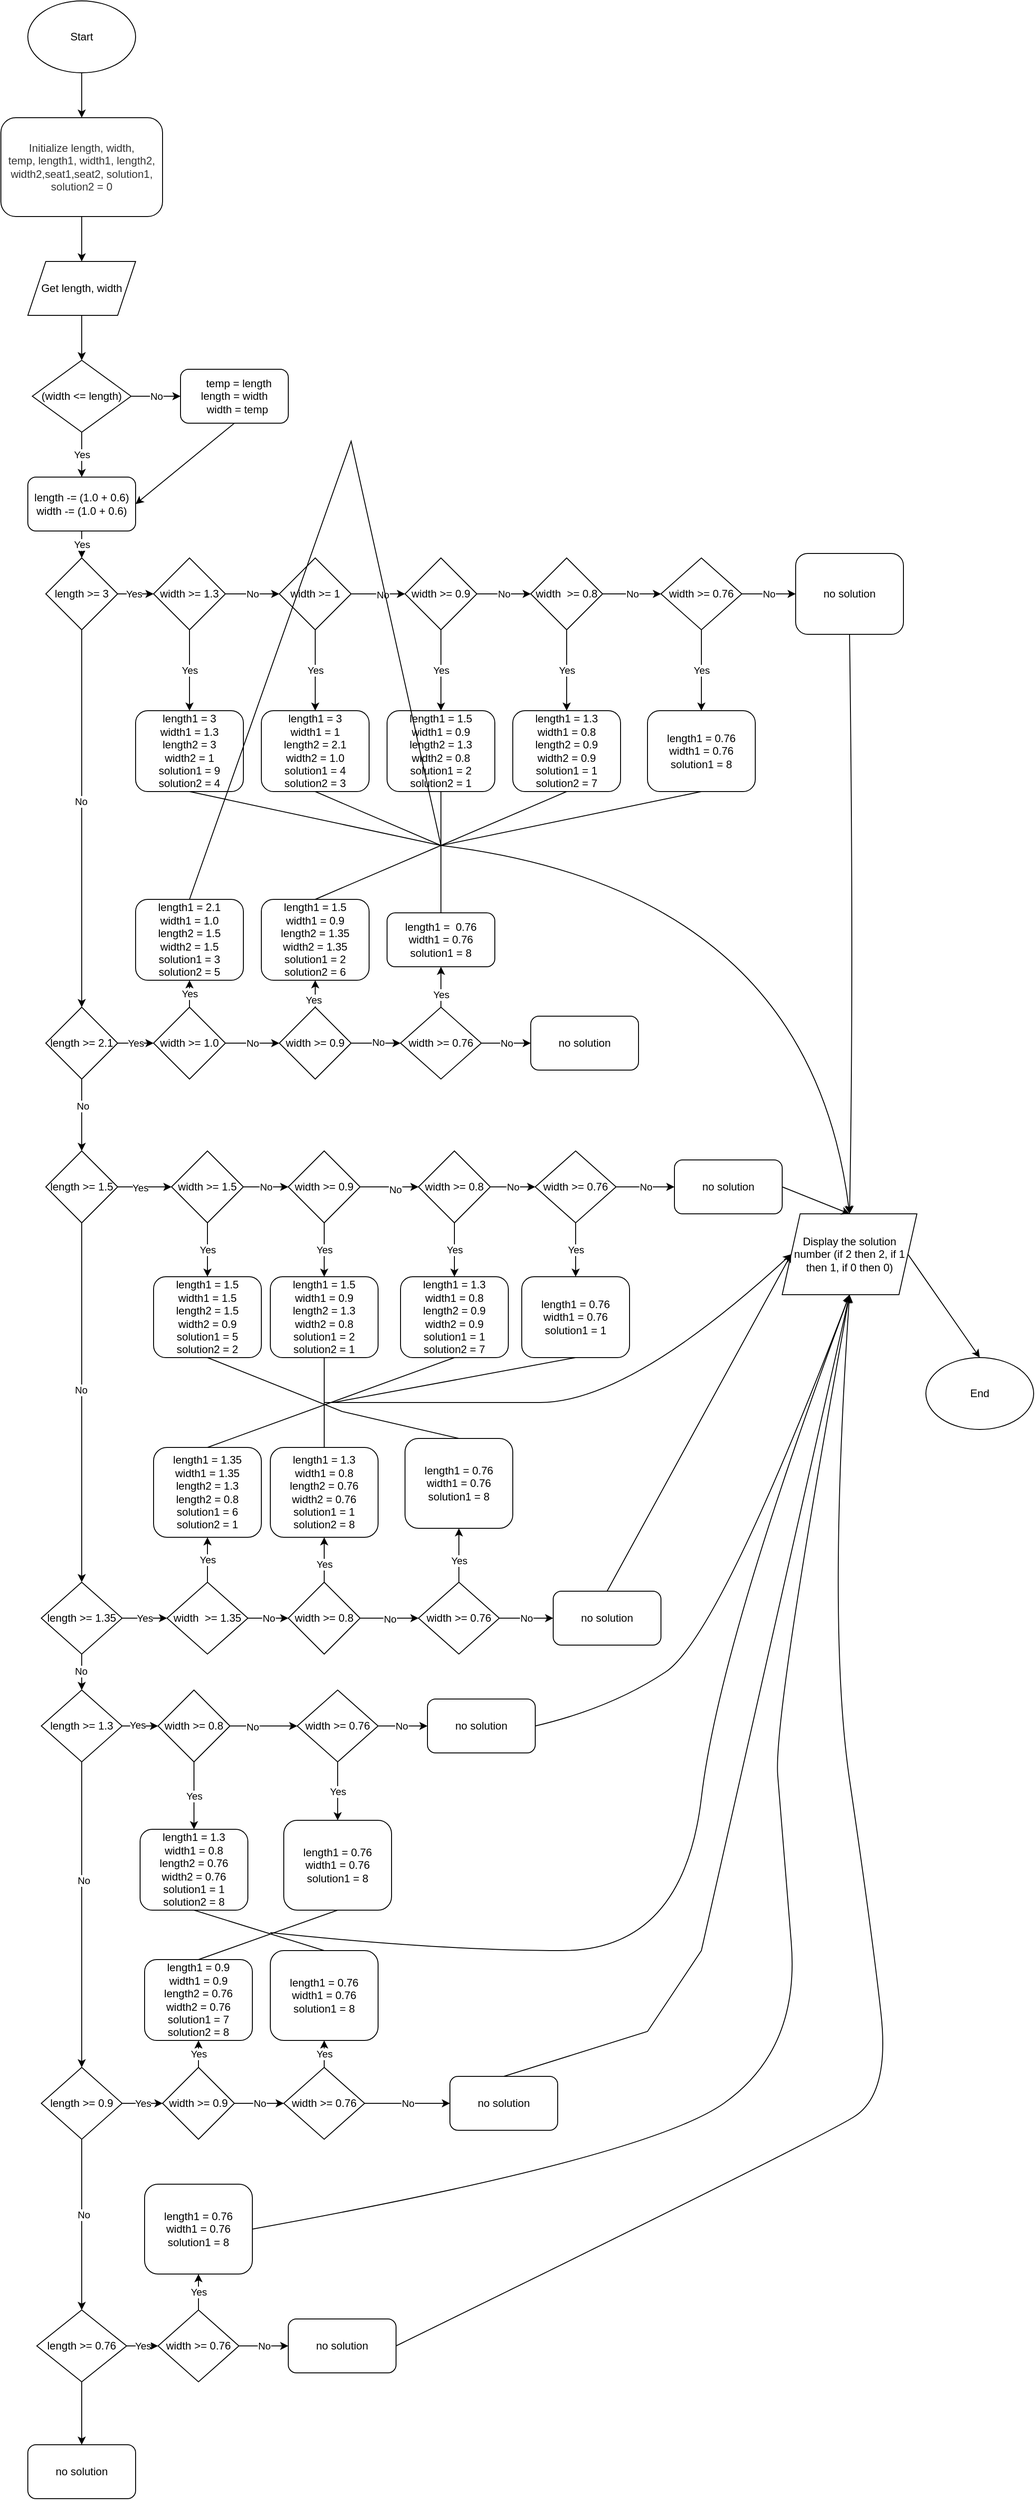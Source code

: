 <mxfile version="15.8.2" type="github">
  <diagram id="d-orxMP7u0uSfBueZLpv" name="Page-1">
    <mxGraphModel dx="593" dy="331" grid="1" gridSize="10" guides="1" tooltips="1" connect="1" arrows="1" fold="1" page="1" pageScale="1" pageWidth="1200" pageHeight="1920" math="0" shadow="0">
      <root>
        <mxCell id="0" />
        <mxCell id="1" parent="0" />
        <mxCell id="_EXevsXsaBAd4mSZJ1PT-3" value="" style="endArrow=classic;html=1;rounded=0;exitX=0.5;exitY=1;exitDx=0;exitDy=0;entryX=0.5;entryY=0;entryDx=0;entryDy=0;" parent="1" target="_EXevsXsaBAd4mSZJ1PT-4" edge="1">
          <mxGeometry width="50" height="50" relative="1" as="geometry">
            <mxPoint x="100.0" y="110" as="sourcePoint" />
            <mxPoint x="350" y="190" as="targetPoint" />
          </mxGeometry>
        </mxCell>
        <mxCell id="_EXevsXsaBAd4mSZJ1PT-4" value="&lt;span data-lucid-type=&quot;application/vnd.lucid.text&quot; data-lucid-content=&quot;{&amp;#34;t&amp;#34;:&amp;#34;Initialize length, width, temp, length1, width1, length2, width2, type1, type2&amp;#34;,&amp;#34;m&amp;#34;:[{&amp;#34;s&amp;#34;:0,&amp;#34;n&amp;#34;:&amp;#34;a&amp;#34;,&amp;#34;v&amp;#34;:&amp;#34;center&amp;#34;},{&amp;#34;s&amp;#34;:0,&amp;#34;n&amp;#34;:&amp;#34;f&amp;#34;,&amp;#34;v&amp;#34;:&amp;#34;Liberation Serif&amp;#34;,&amp;#34;e&amp;#34;:78},{&amp;#34;s&amp;#34;:0,&amp;#34;n&amp;#34;:&amp;#34;c&amp;#34;,&amp;#34;v&amp;#34;:&amp;#34;333333ff&amp;#34;,&amp;#34;e&amp;#34;:78}]}&quot;&gt;&lt;span style=&quot;text-align: center ; color: rgb(51 , 51 , 51)&quot;&gt;Initialize length, width,&lt;br&gt;temp, length1, width1, length2, width2,seat1,seat2, solution1, solution2 = 0&lt;/span&gt;&lt;/span&gt;" style="rounded=1;whiteSpace=wrap;html=1;" parent="1" vertex="1">
          <mxGeometry x="10" y="160" width="180" height="110" as="geometry" />
        </mxCell>
        <mxCell id="_EXevsXsaBAd4mSZJ1PT-5" value="Start" style="ellipse;whiteSpace=wrap;html=1;" parent="1" vertex="1">
          <mxGeometry x="40" y="30" width="120" height="80" as="geometry" />
        </mxCell>
        <mxCell id="_EXevsXsaBAd4mSZJ1PT-6" value="" style="endArrow=classic;html=1;rounded=0;" parent="1" edge="1">
          <mxGeometry width="50" height="50" relative="1" as="geometry">
            <mxPoint x="100" y="270" as="sourcePoint" />
            <mxPoint x="100" y="320" as="targetPoint" />
          </mxGeometry>
        </mxCell>
        <mxCell id="_EXevsXsaBAd4mSZJ1PT-7" value="Get length, width" style="shape=parallelogram;perimeter=parallelogramPerimeter;whiteSpace=wrap;html=1;fixedSize=1;" parent="1" vertex="1">
          <mxGeometry x="40" y="320" width="120" height="60" as="geometry" />
        </mxCell>
        <mxCell id="_EXevsXsaBAd4mSZJ1PT-8" value="" style="endArrow=classic;html=1;rounded=0;exitX=0.5;exitY=1;exitDx=0;exitDy=0;" parent="1" source="_EXevsXsaBAd4mSZJ1PT-7" edge="1">
          <mxGeometry width="50" height="50" relative="1" as="geometry">
            <mxPoint x="90" y="430" as="sourcePoint" />
            <mxPoint x="100" y="430" as="targetPoint" />
          </mxGeometry>
        </mxCell>
        <mxCell id="_EXevsXsaBAd4mSZJ1PT-9" value="(width &amp;lt;= length)" style="rhombus;whiteSpace=wrap;html=1;" parent="1" vertex="1">
          <mxGeometry x="45" y="430" width="110" height="80" as="geometry" />
        </mxCell>
        <mxCell id="_EXevsXsaBAd4mSZJ1PT-10" value="Yes" style="endArrow=classic;html=1;rounded=0;exitX=0.5;exitY=1;exitDx=0;exitDy=0;" parent="1" source="_EXevsXsaBAd4mSZJ1PT-9" edge="1">
          <mxGeometry width="50" height="50" relative="1" as="geometry">
            <mxPoint x="80" y="560" as="sourcePoint" />
            <mxPoint x="100" y="560" as="targetPoint" />
          </mxGeometry>
        </mxCell>
        <mxCell id="_EXevsXsaBAd4mSZJ1PT-11" value="No" style="endArrow=classic;html=1;rounded=0;exitX=1;exitY=0.5;exitDx=0;exitDy=0;" parent="1" source="_EXevsXsaBAd4mSZJ1PT-9" edge="1">
          <mxGeometry width="50" height="50" relative="1" as="geometry">
            <mxPoint x="160" y="490" as="sourcePoint" />
            <mxPoint x="210" y="470" as="targetPoint" />
          </mxGeometry>
        </mxCell>
        <mxCell id="_EXevsXsaBAd4mSZJ1PT-12" value="&amp;nbsp; &amp;nbsp;temp = length&lt;br&gt;length = width&lt;br&gt;&amp;nbsp; width = temp" style="rounded=1;whiteSpace=wrap;html=1;align=center;" parent="1" vertex="1">
          <mxGeometry x="210" y="440" width="120" height="60" as="geometry" />
        </mxCell>
        <mxCell id="_EXevsXsaBAd4mSZJ1PT-13" value="length -= (1.0 + 0.6)&lt;br&gt;width -= (1.0 + 0.6)" style="rounded=1;whiteSpace=wrap;html=1;" parent="1" vertex="1">
          <mxGeometry x="40" y="560" width="120" height="60" as="geometry" />
        </mxCell>
        <mxCell id="_EXevsXsaBAd4mSZJ1PT-14" value="Yes" style="endArrow=classic;html=1;rounded=0;exitX=0.5;exitY=1;exitDx=0;exitDy=0;entryX=0.5;entryY=0;entryDx=0;entryDy=0;" parent="1" source="_EXevsXsaBAd4mSZJ1PT-13" target="_EXevsXsaBAd4mSZJ1PT-16" edge="1">
          <mxGeometry width="50" height="50" relative="1" as="geometry">
            <mxPoint x="80" y="670" as="sourcePoint" />
            <mxPoint x="100" y="670" as="targetPoint" />
          </mxGeometry>
        </mxCell>
        <mxCell id="_EXevsXsaBAd4mSZJ1PT-15" value="" style="endArrow=classic;html=1;rounded=0;exitX=0.5;exitY=1;exitDx=0;exitDy=0;entryX=1;entryY=0.5;entryDx=0;entryDy=0;" parent="1" source="_EXevsXsaBAd4mSZJ1PT-12" target="_EXevsXsaBAd4mSZJ1PT-13" edge="1">
          <mxGeometry width="50" height="50" relative="1" as="geometry">
            <mxPoint x="250" y="550" as="sourcePoint" />
            <mxPoint x="300" y="500" as="targetPoint" />
          </mxGeometry>
        </mxCell>
        <mxCell id="_EXevsXsaBAd4mSZJ1PT-16" value="length &amp;gt;= 3" style="rhombus;whiteSpace=wrap;html=1;" parent="1" vertex="1">
          <mxGeometry x="60" y="650" width="80" height="80" as="geometry" />
        </mxCell>
        <mxCell id="_EXevsXsaBAd4mSZJ1PT-17" value="" style="endArrow=classic;html=1;rounded=0;exitX=1;exitY=0.5;exitDx=0;exitDy=0;entryX=0;entryY=0.5;entryDx=0;entryDy=0;" parent="1" target="_EXevsXsaBAd4mSZJ1PT-19" edge="1" source="_EXevsXsaBAd4mSZJ1PT-16">
          <mxGeometry width="50" height="50" relative="1" as="geometry">
            <mxPoint x="140" y="625" as="sourcePoint" />
            <mxPoint x="200" y="515" as="targetPoint" />
          </mxGeometry>
        </mxCell>
        <mxCell id="_EXevsXsaBAd4mSZJ1PT-18" value="Yes" style="edgeLabel;html=1;align=center;verticalAlign=middle;resizable=0;points=[];" parent="_EXevsXsaBAd4mSZJ1PT-17" vertex="1" connectable="0">
          <mxGeometry x="-0.105" relative="1" as="geometry">
            <mxPoint as="offset" />
          </mxGeometry>
        </mxCell>
        <mxCell id="_EXevsXsaBAd4mSZJ1PT-19" value="width &amp;gt;= 1.3" style="rhombus;whiteSpace=wrap;html=1;" parent="1" vertex="1">
          <mxGeometry x="180" y="650" width="80" height="80" as="geometry" />
        </mxCell>
        <mxCell id="_EXevsXsaBAd4mSZJ1PT-20" value="No" style="endArrow=classic;html=1;rounded=0;exitX=1;exitY=0.5;exitDx=0;exitDy=0;entryX=0;entryY=0.5;entryDx=0;entryDy=0;" parent="1" source="_EXevsXsaBAd4mSZJ1PT-19" target="_EXevsXsaBAd4mSZJ1PT-21" edge="1">
          <mxGeometry width="50" height="50" relative="1" as="geometry">
            <mxPoint x="280" y="535" as="sourcePoint" />
            <mxPoint x="330" y="515" as="targetPoint" />
          </mxGeometry>
        </mxCell>
        <mxCell id="_EXevsXsaBAd4mSZJ1PT-21" value="width &amp;gt;= 1" style="rhombus;whiteSpace=wrap;html=1;" parent="1" vertex="1">
          <mxGeometry x="320" y="650" width="80" height="80" as="geometry" />
        </mxCell>
        <mxCell id="_EXevsXsaBAd4mSZJ1PT-22" value="" style="endArrow=classic;html=1;rounded=0;exitX=0.5;exitY=1;exitDx=0;exitDy=0;entryX=0.5;entryY=0;entryDx=0;entryDy=0;" parent="1" source="_EXevsXsaBAd4mSZJ1PT-16" target="_EXevsXsaBAd4mSZJ1PT-23" edge="1">
          <mxGeometry width="50" height="50" relative="1" as="geometry">
            <mxPoint x="70" y="800" as="sourcePoint" />
            <mxPoint x="100" y="800" as="targetPoint" />
          </mxGeometry>
        </mxCell>
        <mxCell id="_EXevsXsaBAd4mSZJ1PT-35" value="No" style="edgeLabel;html=1;align=center;verticalAlign=middle;resizable=0;points=[];" parent="_EXevsXsaBAd4mSZJ1PT-22" vertex="1" connectable="0">
          <mxGeometry x="-0.092" y="-1" relative="1" as="geometry">
            <mxPoint as="offset" />
          </mxGeometry>
        </mxCell>
        <mxCell id="_EXevsXsaBAd4mSZJ1PT-23" value="length &amp;gt;= 2.1" style="rhombus;whiteSpace=wrap;html=1;" parent="1" vertex="1">
          <mxGeometry x="60" y="1150" width="80" height="80" as="geometry" />
        </mxCell>
        <mxCell id="_EXevsXsaBAd4mSZJ1PT-24" value="" style="endArrow=classic;html=1;rounded=0;exitX=0.5;exitY=1;exitDx=0;exitDy=0;entryX=0.5;entryY=0;entryDx=0;entryDy=0;" parent="1" source="_EXevsXsaBAd4mSZJ1PT-23" target="_EXevsXsaBAd4mSZJ1PT-25" edge="1">
          <mxGeometry width="50" height="50" relative="1" as="geometry">
            <mxPoint x="70" y="930" as="sourcePoint" />
            <mxPoint x="100" y="930" as="targetPoint" />
          </mxGeometry>
        </mxCell>
        <mxCell id="_EXevsXsaBAd4mSZJ1PT-36" value="No" style="edgeLabel;html=1;align=center;verticalAlign=middle;resizable=0;points=[];" parent="_EXevsXsaBAd4mSZJ1PT-24" vertex="1" connectable="0">
          <mxGeometry x="-0.244" y="1" relative="1" as="geometry">
            <mxPoint as="offset" />
          </mxGeometry>
        </mxCell>
        <mxCell id="_EXevsXsaBAd4mSZJ1PT-25" value="length &amp;gt;= 1.5" style="rhombus;whiteSpace=wrap;html=1;" parent="1" vertex="1">
          <mxGeometry x="60" y="1310" width="80" height="80" as="geometry" />
        </mxCell>
        <mxCell id="_EXevsXsaBAd4mSZJ1PT-26" value="" style="endArrow=classic;html=1;rounded=0;exitX=0.5;exitY=1;exitDx=0;exitDy=0;entryX=0.5;entryY=0;entryDx=0;entryDy=0;" parent="1" source="_EXevsXsaBAd4mSZJ1PT-25" target="_EXevsXsaBAd4mSZJ1PT-27" edge="1">
          <mxGeometry width="50" height="50" relative="1" as="geometry">
            <mxPoint x="70" y="1060" as="sourcePoint" />
            <mxPoint x="100" y="1050" as="targetPoint" />
          </mxGeometry>
        </mxCell>
        <mxCell id="_EXevsXsaBAd4mSZJ1PT-37" value="No" style="edgeLabel;html=1;align=center;verticalAlign=middle;resizable=0;points=[];" parent="_EXevsXsaBAd4mSZJ1PT-26" vertex="1" connectable="0">
          <mxGeometry x="-0.072" y="-1" relative="1" as="geometry">
            <mxPoint as="offset" />
          </mxGeometry>
        </mxCell>
        <mxCell id="_EXevsXsaBAd4mSZJ1PT-27" value="length &amp;gt;= 1.35" style="rhombus;whiteSpace=wrap;html=1;" parent="1" vertex="1">
          <mxGeometry x="55" y="1790" width="90" height="80" as="geometry" />
        </mxCell>
        <mxCell id="_EXevsXsaBAd4mSZJ1PT-28" value="" style="endArrow=classic;html=1;rounded=0;exitX=0.5;exitY=1;exitDx=0;exitDy=0;entryX=0.5;entryY=0;entryDx=0;entryDy=0;" parent="1" source="_EXevsXsaBAd4mSZJ1PT-27" target="_EXevsXsaBAd4mSZJ1PT-29" edge="1">
          <mxGeometry width="50" height="50" relative="1" as="geometry">
            <mxPoint x="150" y="1110" as="sourcePoint" />
            <mxPoint x="200" y="1090" as="targetPoint" />
          </mxGeometry>
        </mxCell>
        <mxCell id="_EXevsXsaBAd4mSZJ1PT-38" value="No" style="edgeLabel;html=1;align=center;verticalAlign=middle;resizable=0;points=[];" parent="_EXevsXsaBAd4mSZJ1PT-28" vertex="1" connectable="0">
          <mxGeometry x="-0.063" y="-1" relative="1" as="geometry">
            <mxPoint as="offset" />
          </mxGeometry>
        </mxCell>
        <mxCell id="_EXevsXsaBAd4mSZJ1PT-29" value="length &amp;gt;= 1.3" style="rhombus;whiteSpace=wrap;html=1;" parent="1" vertex="1">
          <mxGeometry x="55" y="1910" width="90" height="80" as="geometry" />
        </mxCell>
        <mxCell id="_EXevsXsaBAd4mSZJ1PT-31" value="" style="endArrow=classic;html=1;rounded=0;entryX=0.5;entryY=0;entryDx=0;entryDy=0;exitX=0.5;exitY=1;exitDx=0;exitDy=0;" parent="1" source="_EXevsXsaBAd4mSZJ1PT-29" target="_EXevsXsaBAd4mSZJ1PT-108" edge="1">
          <mxGeometry width="50" height="50" relative="1" as="geometry">
            <mxPoint x="30" y="1450" as="sourcePoint" />
            <mxPoint x="350" y="1290" as="targetPoint" />
          </mxGeometry>
        </mxCell>
        <mxCell id="_EXevsXsaBAd4mSZJ1PT-39" value="No" style="edgeLabel;html=1;align=center;verticalAlign=middle;resizable=0;points=[];" parent="_EXevsXsaBAd4mSZJ1PT-31" vertex="1" connectable="0">
          <mxGeometry x="-0.225" y="2" relative="1" as="geometry">
            <mxPoint as="offset" />
          </mxGeometry>
        </mxCell>
        <mxCell id="_EXevsXsaBAd4mSZJ1PT-33" value="" style="endArrow=classic;html=1;rounded=0;exitX=0.5;exitY=1;exitDx=0;exitDy=0;entryX=0.5;entryY=0;entryDx=0;entryDy=0;" parent="1" source="_EXevsXsaBAd4mSZJ1PT-108" target="_EXevsXsaBAd4mSZJ1PT-34" edge="1">
          <mxGeometry width="50" height="50" relative="1" as="geometry">
            <mxPoint x="430" y="1180" as="sourcePoint" />
            <mxPoint x="480" y="1090" as="targetPoint" />
          </mxGeometry>
        </mxCell>
        <mxCell id="_EXevsXsaBAd4mSZJ1PT-40" value="No" style="edgeLabel;html=1;align=center;verticalAlign=middle;resizable=0;points=[];" parent="_EXevsXsaBAd4mSZJ1PT-33" vertex="1" connectable="0">
          <mxGeometry x="-0.115" y="2" relative="1" as="geometry">
            <mxPoint as="offset" />
          </mxGeometry>
        </mxCell>
        <mxCell id="_EXevsXsaBAd4mSZJ1PT-34" value="length &amp;gt;= 0.76" style="rhombus;whiteSpace=wrap;html=1;" parent="1" vertex="1">
          <mxGeometry x="50" y="2600" width="100" height="80" as="geometry" />
        </mxCell>
        <mxCell id="_EXevsXsaBAd4mSZJ1PT-42" value="length1 = 3&lt;br&gt;width1 = 1.3&lt;br&gt;length2 = 3&lt;br&gt;width2 = 1&lt;br&gt;solution1 = 9&lt;br&gt;solution2 = 4" style="rounded=1;whiteSpace=wrap;html=1;align=center;" parent="1" vertex="1">
          <mxGeometry x="160" y="820" width="120" height="90" as="geometry" />
        </mxCell>
        <mxCell id="_EXevsXsaBAd4mSZJ1PT-45" value="length1 = 3&lt;br&gt;width1 = 1&lt;br&gt;length2 = 2.1&lt;br&gt;width2 = 1.0&lt;br&gt;solution1 = 4&lt;br&gt;solution2 = 3" style="rounded=1;whiteSpace=wrap;html=1;" parent="1" vertex="1">
          <mxGeometry x="300" y="820" width="120" height="90" as="geometry" />
        </mxCell>
        <mxCell id="_EXevsXsaBAd4mSZJ1PT-46" value="Yes" style="endArrow=classic;html=1;rounded=0;exitX=1;exitY=0.5;exitDx=0;exitDy=0;entryX=0;entryY=0.5;entryDx=0;entryDy=0;" parent="1" source="_EXevsXsaBAd4mSZJ1PT-23" target="_EXevsXsaBAd4mSZJ1PT-50" edge="1">
          <mxGeometry width="50" height="50" relative="1" as="geometry">
            <mxPoint x="340" y="850" as="sourcePoint" />
            <mxPoint x="200" y="840" as="targetPoint" />
          </mxGeometry>
        </mxCell>
        <mxCell id="_EXevsXsaBAd4mSZJ1PT-50" value="width &amp;gt;= 1.0" style="rhombus;whiteSpace=wrap;html=1;" parent="1" vertex="1">
          <mxGeometry x="180" y="1150" width="80" height="80" as="geometry" />
        </mxCell>
        <mxCell id="_EXevsXsaBAd4mSZJ1PT-51" value="Yes" style="endArrow=classic;html=1;rounded=0;exitX=0.5;exitY=0;exitDx=0;exitDy=0;entryX=0.5;entryY=1;entryDx=0;entryDy=0;" parent="1" source="_EXevsXsaBAd4mSZJ1PT-50" target="_EXevsXsaBAd4mSZJ1PT-52" edge="1">
          <mxGeometry width="50" height="50" relative="1" as="geometry">
            <mxPoint x="280" y="860" as="sourcePoint" />
            <mxPoint x="330" y="840" as="targetPoint" />
          </mxGeometry>
        </mxCell>
        <mxCell id="_EXevsXsaBAd4mSZJ1PT-52" value="length1 = 2.1&lt;br&gt;width1 = 1.0&lt;br&gt;length2 = 1.5&lt;br&gt;width2 = 1.5&lt;br&gt;solution1 = 3&lt;br&gt;solution2 = 5" style="rounded=1;whiteSpace=wrap;html=1;" parent="1" vertex="1">
          <mxGeometry x="160" y="1030" width="120" height="90" as="geometry" />
        </mxCell>
        <mxCell id="_EXevsXsaBAd4mSZJ1PT-54" value="No" style="endArrow=classic;html=1;rounded=0;exitX=1;exitY=0.5;exitDx=0;exitDy=0;entryX=0;entryY=0.5;entryDx=0;entryDy=0;" parent="1" source="_EXevsXsaBAd4mSZJ1PT-50" target="_EXevsXsaBAd4mSZJ1PT-57" edge="1">
          <mxGeometry width="50" height="50" relative="1" as="geometry">
            <mxPoint x="280" y="870" as="sourcePoint" />
            <mxPoint x="330" y="880" as="targetPoint" />
          </mxGeometry>
        </mxCell>
        <mxCell id="_EXevsXsaBAd4mSZJ1PT-56" value="" style="endArrow=classic;html=1;rounded=0;exitX=1;exitY=0.5;exitDx=0;exitDy=0;entryX=0;entryY=0.5;entryDx=0;entryDy=0;" parent="1" source="_EXevsXsaBAd4mSZJ1PT-25" target="_EXevsXsaBAd4mSZJ1PT-67" edge="1">
          <mxGeometry width="50" height="50" relative="1" as="geometry">
            <mxPoint x="140" y="990" as="sourcePoint" />
            <mxPoint x="190" y="970" as="targetPoint" />
          </mxGeometry>
        </mxCell>
        <mxCell id="_EXevsXsaBAd4mSZJ1PT-72" value="Yes" style="edgeLabel;html=1;align=center;verticalAlign=middle;resizable=0;points=[];" parent="_EXevsXsaBAd4mSZJ1PT-56" vertex="1" connectable="0">
          <mxGeometry x="-0.182" y="-1" relative="1" as="geometry">
            <mxPoint as="offset" />
          </mxGeometry>
        </mxCell>
        <mxCell id="_EXevsXsaBAd4mSZJ1PT-57" value="width &amp;gt;= 0.9" style="rhombus;whiteSpace=wrap;html=1;" parent="1" vertex="1">
          <mxGeometry x="320" y="1150" width="80" height="80" as="geometry" />
        </mxCell>
        <mxCell id="_EXevsXsaBAd4mSZJ1PT-58" value="" style="endArrow=classic;html=1;rounded=0;entryX=0.5;entryY=1;entryDx=0;entryDy=0;exitX=0.5;exitY=0;exitDx=0;exitDy=0;" parent="1" source="_EXevsXsaBAd4mSZJ1PT-57" target="_EXevsXsaBAd4mSZJ1PT-59" edge="1">
          <mxGeometry width="50" height="50" relative="1" as="geometry">
            <mxPoint x="370" y="1070" as="sourcePoint" />
            <mxPoint x="460" y="840" as="targetPoint" />
          </mxGeometry>
        </mxCell>
        <mxCell id="_EXevsXsaBAd4mSZJ1PT-60" value="Yes" style="edgeLabel;html=1;align=center;verticalAlign=middle;resizable=0;points=[];" parent="_EXevsXsaBAd4mSZJ1PT-58" vertex="1" connectable="0">
          <mxGeometry x="-0.421" y="2" relative="1" as="geometry">
            <mxPoint as="offset" />
          </mxGeometry>
        </mxCell>
        <mxCell id="_EXevsXsaBAd4mSZJ1PT-59" value="length1 = 1.5&lt;br&gt;width1 = 0.9&lt;br&gt;length2 = 1.35&lt;br&gt;width2 = 1.35&lt;br&gt;solution1 = 2&lt;br&gt;solution2 = 6" style="rounded=1;whiteSpace=wrap;html=1;" parent="1" vertex="1">
          <mxGeometry x="300" y="1030" width="120" height="90" as="geometry" />
        </mxCell>
        <mxCell id="_EXevsXsaBAd4mSZJ1PT-61" value="width &amp;gt;= 0.76" style="rhombus;whiteSpace=wrap;html=1;" parent="1" vertex="1">
          <mxGeometry x="455" y="1150" width="90" height="80" as="geometry" />
        </mxCell>
        <mxCell id="_EXevsXsaBAd4mSZJ1PT-62" value="" style="endArrow=classic;html=1;rounded=0;exitX=1;exitY=0.5;exitDx=0;exitDy=0;entryX=0;entryY=0.5;entryDx=0;entryDy=0;" parent="1" source="_EXevsXsaBAd4mSZJ1PT-57" target="_EXevsXsaBAd4mSZJ1PT-61" edge="1">
          <mxGeometry width="50" height="50" relative="1" as="geometry">
            <mxPoint x="350" y="970" as="sourcePoint" />
            <mxPoint x="400" y="920" as="targetPoint" />
          </mxGeometry>
        </mxCell>
        <mxCell id="_EXevsXsaBAd4mSZJ1PT-63" value="No" style="edgeLabel;html=1;align=center;verticalAlign=middle;resizable=0;points=[];" parent="_EXevsXsaBAd4mSZJ1PT-62" vertex="1" connectable="0">
          <mxGeometry x="0.086" y="1" relative="1" as="geometry">
            <mxPoint as="offset" />
          </mxGeometry>
        </mxCell>
        <mxCell id="_EXevsXsaBAd4mSZJ1PT-64" value="" style="endArrow=classic;html=1;rounded=0;exitX=0.5;exitY=0;exitDx=0;exitDy=0;entryX=0.5;entryY=1;entryDx=0;entryDy=0;" parent="1" source="_EXevsXsaBAd4mSZJ1PT-61" target="_EXevsXsaBAd4mSZJ1PT-65" edge="1">
          <mxGeometry width="50" height="50" relative="1" as="geometry">
            <mxPoint x="550" y="920" as="sourcePoint" />
            <mxPoint x="590" y="900" as="targetPoint" />
          </mxGeometry>
        </mxCell>
        <mxCell id="_EXevsXsaBAd4mSZJ1PT-66" value="Yes" style="edgeLabel;html=1;align=center;verticalAlign=middle;resizable=0;points=[];" parent="_EXevsXsaBAd4mSZJ1PT-64" vertex="1" connectable="0">
          <mxGeometry x="-0.386" relative="1" as="geometry">
            <mxPoint as="offset" />
          </mxGeometry>
        </mxCell>
        <mxCell id="_EXevsXsaBAd4mSZJ1PT-65" value="length1 = &amp;nbsp;0.76&lt;br&gt;width1 = 0.76&lt;br&gt;solution1 = 8" style="rounded=1;whiteSpace=wrap;html=1;" parent="1" vertex="1">
          <mxGeometry x="440" y="1045" width="120" height="60" as="geometry" />
        </mxCell>
        <mxCell id="_EXevsXsaBAd4mSZJ1PT-67" value="width &amp;gt;= 1.5" style="rhombus;whiteSpace=wrap;html=1;" parent="1" vertex="1">
          <mxGeometry x="200" y="1310" width="80" height="80" as="geometry" />
        </mxCell>
        <mxCell id="_EXevsXsaBAd4mSZJ1PT-68" value="No" style="endArrow=classic;html=1;rounded=0;exitX=1;exitY=0.5;exitDx=0;exitDy=0;entryX=0;entryY=0.5;entryDx=0;entryDy=0;" parent="1" source="_EXevsXsaBAd4mSZJ1PT-67" target="_EXevsXsaBAd4mSZJ1PT-69" edge="1">
          <mxGeometry width="50" height="50" relative="1" as="geometry">
            <mxPoint x="270" y="860" as="sourcePoint" />
            <mxPoint x="320" y="840" as="targetPoint" />
          </mxGeometry>
        </mxCell>
        <mxCell id="_EXevsXsaBAd4mSZJ1PT-69" value="width &amp;gt;= 0.9" style="rhombus;whiteSpace=wrap;html=1;" parent="1" vertex="1">
          <mxGeometry x="330" y="1310" width="80" height="80" as="geometry" />
        </mxCell>
        <mxCell id="_EXevsXsaBAd4mSZJ1PT-73" value="length1 = 1.5&lt;br&gt;width1 = 1.5&lt;br&gt;length2 = 1.5&lt;br&gt;width2 = 0.9&lt;br&gt;solution1 = 5&lt;br&gt;solution2 = 2" style="rounded=1;whiteSpace=wrap;html=1;" parent="1" vertex="1">
          <mxGeometry x="180" y="1450" width="120" height="90" as="geometry" />
        </mxCell>
        <mxCell id="_EXevsXsaBAd4mSZJ1PT-76" value="" style="endArrow=classic;html=1;rounded=0;entryX=0;entryY=0.5;entryDx=0;entryDy=0;exitX=1;exitY=0.5;exitDx=0;exitDy=0;" parent="1" source="_EXevsXsaBAd4mSZJ1PT-21" target="_EXevsXsaBAd4mSZJ1PT-79" edge="1">
          <mxGeometry width="50" height="50" relative="1" as="geometry">
            <mxPoint x="370" y="715" as="sourcePoint" />
            <mxPoint x="450" y="395" as="targetPoint" />
          </mxGeometry>
        </mxCell>
        <mxCell id="_EXevsXsaBAd4mSZJ1PT-78" value="No" style="edgeLabel;html=1;align=center;verticalAlign=middle;resizable=0;points=[];" parent="_EXevsXsaBAd4mSZJ1PT-76" vertex="1" connectable="0">
          <mxGeometry x="0.148" y="-1" relative="1" as="geometry">
            <mxPoint as="offset" />
          </mxGeometry>
        </mxCell>
        <mxCell id="_EXevsXsaBAd4mSZJ1PT-79" value="width &amp;gt;= 0.9" style="rhombus;whiteSpace=wrap;html=1;" parent="1" vertex="1">
          <mxGeometry x="460" y="650" width="80" height="80" as="geometry" />
        </mxCell>
        <mxCell id="_EXevsXsaBAd4mSZJ1PT-80" value="No" style="endArrow=classic;html=1;rounded=0;exitX=1;exitY=0.5;exitDx=0;exitDy=0;entryX=0;entryY=0.5;entryDx=0;entryDy=0;" parent="1" source="_EXevsXsaBAd4mSZJ1PT-79" target="_EXevsXsaBAd4mSZJ1PT-81" edge="1">
          <mxGeometry width="50" height="50" relative="1" as="geometry">
            <mxPoint x="530" y="405" as="sourcePoint" />
            <mxPoint x="590" y="385" as="targetPoint" />
          </mxGeometry>
        </mxCell>
        <mxCell id="_EXevsXsaBAd4mSZJ1PT-81" value="width &amp;nbsp;&amp;gt;= 0.8" style="rhombus;whiteSpace=wrap;html=1;" parent="1" vertex="1">
          <mxGeometry x="600" y="650" width="80" height="80" as="geometry" />
        </mxCell>
        <mxCell id="_EXevsXsaBAd4mSZJ1PT-83" value="length1 = 1.5&lt;br&gt;width1 = 0.9&lt;br&gt;length2 = 1.3&lt;br&gt;width2 = 0.8&lt;br&gt;solution1 = 2&lt;br&gt;solution2 = 1" style="rounded=1;whiteSpace=wrap;html=1;" parent="1" vertex="1">
          <mxGeometry x="440" y="820" width="120" height="90" as="geometry" />
        </mxCell>
        <mxCell id="_EXevsXsaBAd4mSZJ1PT-85" value="length1 = 1.3&lt;br&gt;width1 = 0.8&lt;br&gt;length2 = 0.9&lt;br&gt;width2 = 0.9&lt;br&gt;solution1 = 1&lt;br&gt;solution2 = 7" style="rounded=1;whiteSpace=wrap;html=1;" parent="1" vertex="1">
          <mxGeometry x="580" y="820" width="120" height="90" as="geometry" />
        </mxCell>
        <mxCell id="_EXevsXsaBAd4mSZJ1PT-88" value="No" style="endArrow=classic;html=1;rounded=0;exitX=1;exitY=0.5;exitDx=0;exitDy=0;entryX=0;entryY=0.5;entryDx=0;entryDy=0;" parent="1" source="_EXevsXsaBAd4mSZJ1PT-81" target="_EXevsXsaBAd4mSZJ1PT-89" edge="1">
          <mxGeometry width="50" height="50" relative="1" as="geometry">
            <mxPoint x="670" y="405" as="sourcePoint" />
            <mxPoint x="720" y="385" as="targetPoint" />
          </mxGeometry>
        </mxCell>
        <mxCell id="geJAWq-fUzTMnwiIF5EW-5" value="No" style="edgeStyle=orthogonalEdgeStyle;rounded=0;orthogonalLoop=1;jettySize=auto;html=1;exitX=1;exitY=0.5;exitDx=0;exitDy=0;entryX=0;entryY=0.5;entryDx=0;entryDy=0;" parent="1" source="_EXevsXsaBAd4mSZJ1PT-89" target="geJAWq-fUzTMnwiIF5EW-7" edge="1">
          <mxGeometry relative="1" as="geometry">
            <mxPoint x="890" y="625.176" as="targetPoint" />
          </mxGeometry>
        </mxCell>
        <mxCell id="_EXevsXsaBAd4mSZJ1PT-89" value="width &amp;gt;= 0.76" style="rhombus;whiteSpace=wrap;html=1;" parent="1" vertex="1">
          <mxGeometry x="745" y="650" width="90" height="80" as="geometry" />
        </mxCell>
        <mxCell id="_EXevsXsaBAd4mSZJ1PT-90" value="Yes" style="endArrow=classic;html=1;rounded=0;exitX=0.5;exitY=1;exitDx=0;exitDy=0;entryX=0.5;entryY=0;entryDx=0;entryDy=0;" parent="1" source="_EXevsXsaBAd4mSZJ1PT-89" edge="1" target="_EXevsXsaBAd4mSZJ1PT-91">
          <mxGeometry width="50" height="50" relative="1" as="geometry">
            <mxPoint x="790" y="670" as="sourcePoint" />
            <mxPoint x="790" y="740" as="targetPoint" />
          </mxGeometry>
        </mxCell>
        <mxCell id="_EXevsXsaBAd4mSZJ1PT-91" value="length1 = 0.76&lt;br&gt;width1 = 0.76&lt;br&gt;solution1 = 8" style="rounded=1;whiteSpace=wrap;html=1;" parent="1" vertex="1">
          <mxGeometry x="730" y="820" width="120" height="90" as="geometry" />
        </mxCell>
        <mxCell id="_EXevsXsaBAd4mSZJ1PT-92" value="No" style="endArrow=classic;html=1;rounded=0;exitX=1;exitY=0.5;exitDx=0;exitDy=0;entryX=0;entryY=0.5;entryDx=0;entryDy=0;" parent="1" source="_EXevsXsaBAd4mSZJ1PT-61" target="_EXevsXsaBAd4mSZJ1PT-93" edge="1">
          <mxGeometry width="50" height="50" relative="1" as="geometry">
            <mxPoint x="480" y="990" as="sourcePoint" />
            <mxPoint x="560" y="960" as="targetPoint" />
            <Array as="points" />
          </mxGeometry>
        </mxCell>
        <mxCell id="_EXevsXsaBAd4mSZJ1PT-93" value="no solution" style="rounded=1;whiteSpace=wrap;html=1;" parent="1" vertex="1">
          <mxGeometry x="600" y="1160" width="120" height="60" as="geometry" />
        </mxCell>
        <mxCell id="_EXevsXsaBAd4mSZJ1PT-95" value="width &amp;gt;= 0.8" style="rhombus;whiteSpace=wrap;html=1;" parent="1" vertex="1">
          <mxGeometry x="475" y="1310" width="80" height="80" as="geometry" />
        </mxCell>
        <mxCell id="_EXevsXsaBAd4mSZJ1PT-96" value="" style="endArrow=classic;html=1;rounded=0;exitX=1;exitY=0.5;exitDx=0;exitDy=0;entryX=0;entryY=0.5;entryDx=0;entryDy=0;" parent="1" source="_EXevsXsaBAd4mSZJ1PT-69" target="_EXevsXsaBAd4mSZJ1PT-95" edge="1">
          <mxGeometry width="50" height="50" relative="1" as="geometry">
            <mxPoint x="350" y="930" as="sourcePoint" />
            <mxPoint x="400" y="880" as="targetPoint" />
          </mxGeometry>
        </mxCell>
        <mxCell id="_EXevsXsaBAd4mSZJ1PT-102" value="No" style="edgeLabel;html=1;align=center;verticalAlign=middle;resizable=0;points=[];" parent="_EXevsXsaBAd4mSZJ1PT-96" vertex="1" connectable="0">
          <mxGeometry x="0.189" y="-3" relative="1" as="geometry">
            <mxPoint as="offset" />
          </mxGeometry>
        </mxCell>
        <mxCell id="_EXevsXsaBAd4mSZJ1PT-98" value="length1 = 1.5&lt;br&gt;width1 = 0.9&lt;br&gt;length2 = 1.3&lt;br&gt;width2 = 0.8&lt;br&gt;solution1 = 2&lt;br&gt;solution2 = 1" style="rounded=1;whiteSpace=wrap;html=1;" parent="1" vertex="1">
          <mxGeometry x="310" y="1450" width="120" height="90" as="geometry" />
        </mxCell>
        <mxCell id="_EXevsXsaBAd4mSZJ1PT-104" value="length1 = 1.3&lt;br&gt;width1 = 0.8&lt;br&gt;length2 = 0.9&lt;br&gt;width2 = 0.9&lt;br&gt;solution1 = 1&lt;br&gt;solution2 = 7" style="rounded=1;whiteSpace=wrap;html=1;" parent="1" vertex="1">
          <mxGeometry x="455" y="1450" width="120" height="90" as="geometry" />
        </mxCell>
        <mxCell id="_EXevsXsaBAd4mSZJ1PT-107" value="No" style="endArrow=classic;html=1;rounded=0;exitX=1;exitY=0.5;exitDx=0;exitDy=0;entryX=0;entryY=0.5;entryDx=0;entryDy=0;" parent="1" source="_EXevsXsaBAd4mSZJ1PT-95" target="_EXevsXsaBAd4mSZJ1PT-109" edge="1">
          <mxGeometry width="50" height="50" relative="1" as="geometry">
            <mxPoint x="670" y="980" as="sourcePoint" />
            <mxPoint x="740" y="1000" as="targetPoint" />
          </mxGeometry>
        </mxCell>
        <mxCell id="_EXevsXsaBAd4mSZJ1PT-108" value="length &amp;gt;= 0.9" style="rhombus;whiteSpace=wrap;html=1;" parent="1" vertex="1">
          <mxGeometry x="55" y="2330" width="90" height="80" as="geometry" />
        </mxCell>
        <mxCell id="geJAWq-fUzTMnwiIF5EW-9" value="No" style="edgeStyle=orthogonalEdgeStyle;rounded=0;orthogonalLoop=1;jettySize=auto;html=1;exitX=1;exitY=0.5;exitDx=0;exitDy=0;entryX=0;entryY=0.5;entryDx=0;entryDy=0;" parent="1" source="_EXevsXsaBAd4mSZJ1PT-109" target="geJAWq-fUzTMnwiIF5EW-8" edge="1">
          <mxGeometry relative="1" as="geometry" />
        </mxCell>
        <mxCell id="_EXevsXsaBAd4mSZJ1PT-109" value="width &amp;gt;= 0.76" style="rhombus;whiteSpace=wrap;html=1;" parent="1" vertex="1">
          <mxGeometry x="605" y="1310" width="90" height="80" as="geometry" />
        </mxCell>
        <mxCell id="_EXevsXsaBAd4mSZJ1PT-111" value="length1 = 0.76&lt;br&gt;width1 = 0.76&lt;br&gt;solution1 = 1" style="rounded=1;whiteSpace=wrap;html=1;" parent="1" vertex="1">
          <mxGeometry x="590" y="1450" width="120" height="90" as="geometry" />
        </mxCell>
        <mxCell id="_EXevsXsaBAd4mSZJ1PT-112" value="Yes" style="endArrow=classic;html=1;rounded=0;exitX=1;exitY=0.5;exitDx=0;exitDy=0;entryX=0;entryY=0.5;entryDx=0;entryDy=0;" parent="1" source="_EXevsXsaBAd4mSZJ1PT-27" target="_EXevsXsaBAd4mSZJ1PT-113" edge="1">
          <mxGeometry width="50" height="50" relative="1" as="geometry">
            <mxPoint x="70" y="1380" as="sourcePoint" />
            <mxPoint x="100" y="1380" as="targetPoint" />
          </mxGeometry>
        </mxCell>
        <mxCell id="_EXevsXsaBAd4mSZJ1PT-113" value="width &amp;nbsp;&amp;gt;= 1.35" style="rhombus;whiteSpace=wrap;html=1;" parent="1" vertex="1">
          <mxGeometry x="195" y="1790" width="90" height="80" as="geometry" />
        </mxCell>
        <mxCell id="_EXevsXsaBAd4mSZJ1PT-114" value="No" style="endArrow=classic;html=1;rounded=0;exitX=1;exitY=0.5;exitDx=0;exitDy=0;entryX=0;entryY=0.5;entryDx=0;entryDy=0;" parent="1" source="_EXevsXsaBAd4mSZJ1PT-113" target="_EXevsXsaBAd4mSZJ1PT-115" edge="1">
          <mxGeometry width="50" height="50" relative="1" as="geometry">
            <mxPoint x="140" y="1540" as="sourcePoint" />
            <mxPoint x="103" y="1600" as="targetPoint" />
            <mxPoint as="offset" />
          </mxGeometry>
        </mxCell>
        <mxCell id="_EXevsXsaBAd4mSZJ1PT-115" value="width &amp;gt;= 0.8" style="rhombus;whiteSpace=wrap;html=1;" parent="1" vertex="1">
          <mxGeometry x="330" y="1790" width="80" height="80" as="geometry" />
        </mxCell>
        <mxCell id="_EXevsXsaBAd4mSZJ1PT-116" value="width &amp;gt;= 0.76" style="rhombus;whiteSpace=wrap;html=1;" parent="1" vertex="1">
          <mxGeometry x="475" y="1790" width="90" height="80" as="geometry" />
        </mxCell>
        <mxCell id="_EXevsXsaBAd4mSZJ1PT-117" value="No" style="endArrow=classic;html=1;rounded=0;exitX=1;exitY=0.5;exitDx=0;exitDy=0;entryX=0;entryY=0.5;entryDx=0;entryDy=0;" parent="1" source="_EXevsXsaBAd4mSZJ1PT-115" target="_EXevsXsaBAd4mSZJ1PT-116" edge="1">
          <mxGeometry x="0.02" y="-1" width="50" height="50" relative="1" as="geometry">
            <mxPoint x="272.5" y="1540" as="sourcePoint" />
            <mxPoint x="322.5" y="1490" as="targetPoint" />
            <mxPoint as="offset" />
          </mxGeometry>
        </mxCell>
        <mxCell id="_EXevsXsaBAd4mSZJ1PT-119" value="Yes" style="endArrow=classic;html=1;rounded=0;entryX=0.5;entryY=1;entryDx=0;entryDy=0;exitX=0.5;exitY=0;exitDx=0;exitDy=0;" parent="1" target="_EXevsXsaBAd4mSZJ1PT-120" edge="1" source="_EXevsXsaBAd4mSZJ1PT-113">
          <mxGeometry width="50" height="50" relative="1" as="geometry">
            <mxPoint x="240" y="1510" as="sourcePoint" />
            <mxPoint x="220" y="1550" as="targetPoint" />
          </mxGeometry>
        </mxCell>
        <mxCell id="_EXevsXsaBAd4mSZJ1PT-120" value="length1 = 1.35&lt;br&gt;width1 = 1.35&lt;br&gt;length2 = 1.3&lt;br&gt;length2 = 0.8&lt;br&gt;solution1 = 6&lt;br&gt;solution2 = 1" style="rounded=1;whiteSpace=wrap;html=1;" parent="1" vertex="1">
          <mxGeometry x="180" y="1640" width="120" height="100" as="geometry" />
        </mxCell>
        <mxCell id="_EXevsXsaBAd4mSZJ1PT-122" value="Yes" style="endArrow=classic;html=1;rounded=0;entryX=0.5;entryY=1;entryDx=0;entryDy=0;exitX=0.5;exitY=0;exitDx=0;exitDy=0;" parent="1" source="_EXevsXsaBAd4mSZJ1PT-115" target="_EXevsXsaBAd4mSZJ1PT-123" edge="1">
          <mxGeometry x="-0.185" width="50" height="50" relative="1" as="geometry">
            <mxPoint x="380" y="1510" as="sourcePoint" />
            <mxPoint x="210" y="1670" as="targetPoint" />
            <mxPoint as="offset" />
          </mxGeometry>
        </mxCell>
        <mxCell id="_EXevsXsaBAd4mSZJ1PT-123" value="length1 = 1.3&lt;br&gt;width1 = 0.8&lt;br&gt;length2 = 0.76&lt;br&gt;width2 = 0.76&lt;br&gt;solution1 = 1&lt;br&gt;solution2 = 8" style="rounded=1;whiteSpace=wrap;html=1;" parent="1" vertex="1">
          <mxGeometry x="310" y="1640" width="120" height="100" as="geometry" />
        </mxCell>
        <mxCell id="_EXevsXsaBAd4mSZJ1PT-125" value="length1 = 0.76&lt;br&gt;width1 = 0.76&lt;br&gt;solution1 = 8" style="rounded=1;whiteSpace=wrap;html=1;" parent="1" vertex="1">
          <mxGeometry x="460" y="1630" width="120" height="100" as="geometry" />
        </mxCell>
        <mxCell id="_EXevsXsaBAd4mSZJ1PT-131" value="no solution" style="rounded=1;whiteSpace=wrap;html=1;" parent="1" vertex="1">
          <mxGeometry x="625" y="1800" width="120" height="60" as="geometry" />
        </mxCell>
        <mxCell id="_EXevsXsaBAd4mSZJ1PT-132" value="No" style="endArrow=classic;html=1;rounded=0;exitX=1;exitY=0.5;exitDx=0;exitDy=0;entryX=0;entryY=0.5;entryDx=0;entryDy=0;" parent="1" source="_EXevsXsaBAd4mSZJ1PT-116" target="_EXevsXsaBAd4mSZJ1PT-131" edge="1">
          <mxGeometry width="50" height="50" relative="1" as="geometry">
            <mxPoint x="430" y="1540" as="sourcePoint" />
            <mxPoint x="480" y="1490" as="targetPoint" />
          </mxGeometry>
        </mxCell>
        <mxCell id="_EXevsXsaBAd4mSZJ1PT-133" value="" style="endArrow=classic;html=1;rounded=0;exitX=1;exitY=0.5;exitDx=0;exitDy=0;entryX=0;entryY=0.5;entryDx=0;entryDy=0;" parent="1" source="_EXevsXsaBAd4mSZJ1PT-29" target="_EXevsXsaBAd4mSZJ1PT-135" edge="1">
          <mxGeometry width="50" height="50" relative="1" as="geometry">
            <mxPoint x="230" y="1370" as="sourcePoint" />
            <mxPoint x="245" y="1360" as="targetPoint" />
          </mxGeometry>
        </mxCell>
        <mxCell id="_EXevsXsaBAd4mSZJ1PT-147" value="Yes" style="edgeLabel;html=1;align=center;verticalAlign=middle;resizable=0;points=[];" parent="_EXevsXsaBAd4mSZJ1PT-133" vertex="1" connectable="0">
          <mxGeometry x="-0.177" y="1" relative="1" as="geometry">
            <mxPoint as="offset" />
          </mxGeometry>
        </mxCell>
        <mxCell id="_EXevsXsaBAd4mSZJ1PT-135" value="width &amp;gt;= 0.8" style="rhombus;whiteSpace=wrap;html=1;" parent="1" vertex="1">
          <mxGeometry x="185" y="1910" width="80" height="80" as="geometry" />
        </mxCell>
        <mxCell id="_EXevsXsaBAd4mSZJ1PT-137" value="length1 = 1.3&lt;br&gt;width1 = 0.8&lt;br&gt;length2 = 0.76&lt;br&gt;width2 = 0.76&lt;br&gt;solution1 = 1&lt;br&gt;solution2 = 8" style="rounded=1;whiteSpace=wrap;html=1;" parent="1" vertex="1">
          <mxGeometry x="165" y="2065" width="120" height="90" as="geometry" />
        </mxCell>
        <mxCell id="_EXevsXsaBAd4mSZJ1PT-139" value="width &amp;gt;= 0.76" style="rhombus;whiteSpace=wrap;html=1;" parent="1" vertex="1">
          <mxGeometry x="340" y="1910" width="90" height="80" as="geometry" />
        </mxCell>
        <mxCell id="_EXevsXsaBAd4mSZJ1PT-141" value="length1 = 0.76&lt;br&gt;width1 = 0.76&lt;br&gt;solution1 = 8" style="rounded=1;whiteSpace=wrap;html=1;" parent="1" vertex="1">
          <mxGeometry x="325" y="2055" width="120" height="100" as="geometry" />
        </mxCell>
        <mxCell id="_EXevsXsaBAd4mSZJ1PT-142" value="no solution" style="rounded=1;whiteSpace=wrap;html=1;" parent="1" vertex="1">
          <mxGeometry x="485" y="1920" width="120" height="60" as="geometry" />
        </mxCell>
        <mxCell id="_EXevsXsaBAd4mSZJ1PT-143" value="" style="endArrow=classic;html=1;rounded=0;exitX=1;exitY=0.5;exitDx=0;exitDy=0;entryX=0;entryY=0.5;entryDx=0;entryDy=0;" parent="1" source="_EXevsXsaBAd4mSZJ1PT-139" target="_EXevsXsaBAd4mSZJ1PT-142" edge="1">
          <mxGeometry width="50" height="50" relative="1" as="geometry">
            <mxPoint x="551.25" y="1390" as="sourcePoint" />
            <mxPoint x="601.25" y="1340" as="targetPoint" />
          </mxGeometry>
        </mxCell>
        <mxCell id="_EXevsXsaBAd4mSZJ1PT-145" value="No" style="edgeLabel;html=1;align=center;verticalAlign=middle;resizable=0;points=[];" parent="_EXevsXsaBAd4mSZJ1PT-143" vertex="1" connectable="0">
          <mxGeometry x="-0.051" relative="1" as="geometry">
            <mxPoint as="offset" />
          </mxGeometry>
        </mxCell>
        <mxCell id="_EXevsXsaBAd4mSZJ1PT-144" value="" style="endArrow=classic;html=1;rounded=0;exitX=1;exitY=0.5;exitDx=0;exitDy=0;entryX=0;entryY=0.5;entryDx=0;entryDy=0;" parent="1" source="_EXevsXsaBAd4mSZJ1PT-135" target="_EXevsXsaBAd4mSZJ1PT-139" edge="1">
          <mxGeometry width="50" height="50" relative="1" as="geometry">
            <mxPoint x="290" y="1420" as="sourcePoint" />
            <mxPoint x="340" y="1370" as="targetPoint" />
          </mxGeometry>
        </mxCell>
        <mxCell id="_EXevsXsaBAd4mSZJ1PT-148" value="No" style="edgeLabel;html=1;align=center;verticalAlign=middle;resizable=0;points=[];" parent="_EXevsXsaBAd4mSZJ1PT-144" vertex="1" connectable="0">
          <mxGeometry x="-0.335" y="-1" relative="1" as="geometry">
            <mxPoint as="offset" />
          </mxGeometry>
        </mxCell>
        <mxCell id="_EXevsXsaBAd4mSZJ1PT-146" value="Yes" style="endArrow=classic;html=1;rounded=0;exitX=1;exitY=0.5;exitDx=0;exitDy=0;entryX=0;entryY=0.5;entryDx=0;entryDy=0;" parent="1" source="_EXevsXsaBAd4mSZJ1PT-108" target="_EXevsXsaBAd4mSZJ1PT-149" edge="1">
          <mxGeometry width="50" height="50" relative="1" as="geometry">
            <mxPoint x="370" y="1250" as="sourcePoint" />
            <mxPoint x="420" y="1200" as="targetPoint" />
          </mxGeometry>
        </mxCell>
        <mxCell id="_EXevsXsaBAd4mSZJ1PT-149" value="width &amp;gt;= 0.9" style="rhombus;whiteSpace=wrap;html=1;" parent="1" vertex="1">
          <mxGeometry x="190" y="2330" width="80" height="80" as="geometry" />
        </mxCell>
        <mxCell id="_EXevsXsaBAd4mSZJ1PT-151" value="length1 = 0.9&lt;br&gt;width1 = 0.9&lt;br&gt;length2 = 0.76&lt;br&gt;width2 = 0.76&lt;br&gt;solution1 = 7&lt;br&gt;solution2 = 8" style="rounded=1;whiteSpace=wrap;html=1;" parent="1" vertex="1">
          <mxGeometry x="170" y="2210" width="120" height="90" as="geometry" />
        </mxCell>
        <mxCell id="_EXevsXsaBAd4mSZJ1PT-152" value="No" style="endArrow=classic;html=1;rounded=0;entryX=0;entryY=0.5;entryDx=0;entryDy=0;exitX=1;exitY=0.5;exitDx=0;exitDy=0;" parent="1" source="_EXevsXsaBAd4mSZJ1PT-149" target="_EXevsXsaBAd4mSZJ1PT-154" edge="1">
          <mxGeometry width="50" height="50" relative="1" as="geometry">
            <mxPoint x="550" y="1220" as="sourcePoint" />
            <mxPoint x="760" y="1350.0" as="targetPoint" />
          </mxGeometry>
        </mxCell>
        <mxCell id="_EXevsXsaBAd4mSZJ1PT-154" value="width &amp;gt;= 0.76" style="rhombus;whiteSpace=wrap;html=1;" parent="1" vertex="1">
          <mxGeometry x="325" y="2330" width="90" height="80" as="geometry" />
        </mxCell>
        <mxCell id="_EXevsXsaBAd4mSZJ1PT-155" value="Yes" style="endArrow=classic;html=1;rounded=0;exitX=0.5;exitY=0;exitDx=0;exitDy=0;entryX=0.5;entryY=1;entryDx=0;entryDy=0;" parent="1" source="_EXevsXsaBAd4mSZJ1PT-154" target="_EXevsXsaBAd4mSZJ1PT-156" edge="1">
          <mxGeometry width="50" height="50" relative="1" as="geometry">
            <mxPoint x="854.58" y="1280" as="sourcePoint" />
            <mxPoint x="854.58" y="1330" as="targetPoint" />
          </mxGeometry>
        </mxCell>
        <mxCell id="_EXevsXsaBAd4mSZJ1PT-156" value="length1 = 0.76&lt;br&gt;width1 = 0.76&lt;br&gt;solution1 = 8" style="rounded=1;whiteSpace=wrap;html=1;" parent="1" vertex="1">
          <mxGeometry x="310" y="2200" width="120" height="100" as="geometry" />
        </mxCell>
        <mxCell id="_EXevsXsaBAd4mSZJ1PT-157" value="no solution" style="rounded=1;whiteSpace=wrap;html=1;" parent="1" vertex="1">
          <mxGeometry x="510" y="2340" width="120" height="60" as="geometry" />
        </mxCell>
        <mxCell id="_EXevsXsaBAd4mSZJ1PT-158" value="No" style="endArrow=classic;html=1;rounded=0;exitX=1;exitY=0.5;exitDx=0;exitDy=0;entryX=0;entryY=0.5;entryDx=0;entryDy=0;" parent="1" source="_EXevsXsaBAd4mSZJ1PT-154" target="_EXevsXsaBAd4mSZJ1PT-157" edge="1">
          <mxGeometry width="50" height="50" relative="1" as="geometry">
            <mxPoint x="852.5" y="1370" as="sourcePoint" />
            <mxPoint x="902.5" y="1320" as="targetPoint" />
          </mxGeometry>
        </mxCell>
        <mxCell id="_EXevsXsaBAd4mSZJ1PT-159" value="Yes" style="endArrow=classic;html=1;rounded=0;exitX=0.5;exitY=0;exitDx=0;exitDy=0;entryX=0.5;entryY=1;entryDx=0;entryDy=0;" parent="1" source="_EXevsXsaBAd4mSZJ1PT-149" target="_EXevsXsaBAd4mSZJ1PT-151" edge="1">
          <mxGeometry width="50" height="50" relative="1" as="geometry">
            <mxPoint x="480" y="1160.0" as="sourcePoint" />
            <mxPoint x="640" y="1160" as="targetPoint" />
          </mxGeometry>
        </mxCell>
        <mxCell id="_EXevsXsaBAd4mSZJ1PT-168" value="width &amp;gt;= 0.76" style="rhombus;whiteSpace=wrap;html=1;" parent="1" vertex="1">
          <mxGeometry x="185" y="2600" width="90" height="80" as="geometry" />
        </mxCell>
        <mxCell id="_EXevsXsaBAd4mSZJ1PT-169" value="Yes" style="endArrow=classic;html=1;rounded=0;exitX=0.5;exitY=0;exitDx=0;exitDy=0;entryX=0.5;entryY=1;entryDx=0;entryDy=0;" parent="1" source="_EXevsXsaBAd4mSZJ1PT-168" target="_EXevsXsaBAd4mSZJ1PT-170" edge="1">
          <mxGeometry width="50" height="50" relative="1" as="geometry">
            <mxPoint x="819.58" y="1460" as="sourcePoint" />
            <mxPoint x="819.58" y="1510" as="targetPoint" />
          </mxGeometry>
        </mxCell>
        <mxCell id="_EXevsXsaBAd4mSZJ1PT-170" value="length1 = 0.76&lt;br&gt;width1 = 0.76&lt;br&gt;solution1 = 8" style="rounded=1;whiteSpace=wrap;html=1;" parent="1" vertex="1">
          <mxGeometry x="170" y="2460" width="120" height="100" as="geometry" />
        </mxCell>
        <mxCell id="_EXevsXsaBAd4mSZJ1PT-171" value="no solution" style="rounded=1;whiteSpace=wrap;html=1;" parent="1" vertex="1">
          <mxGeometry x="330" y="2610" width="120" height="60" as="geometry" />
        </mxCell>
        <mxCell id="_EXevsXsaBAd4mSZJ1PT-172" value="No" style="endArrow=classic;html=1;rounded=0;exitX=1;exitY=0.5;exitDx=0;exitDy=0;entryX=0;entryY=0.5;entryDx=0;entryDy=0;" parent="1" source="_EXevsXsaBAd4mSZJ1PT-168" target="_EXevsXsaBAd4mSZJ1PT-171" edge="1">
          <mxGeometry width="50" height="50" relative="1" as="geometry">
            <mxPoint x="862.5" y="1440" as="sourcePoint" />
            <mxPoint x="912.5" y="1390" as="targetPoint" />
          </mxGeometry>
        </mxCell>
        <mxCell id="_EXevsXsaBAd4mSZJ1PT-173" value="Yes" style="endArrow=classic;html=1;rounded=0;exitX=1;exitY=0.5;exitDx=0;exitDy=0;entryX=0;entryY=0.5;entryDx=0;entryDy=0;" parent="1" source="_EXevsXsaBAd4mSZJ1PT-34" target="_EXevsXsaBAd4mSZJ1PT-168" edge="1">
          <mxGeometry width="50" height="50" relative="1" as="geometry">
            <mxPoint x="700" y="1310" as="sourcePoint" />
            <mxPoint x="780" y="1420" as="targetPoint" />
          </mxGeometry>
        </mxCell>
        <mxCell id="_EXevsXsaBAd4mSZJ1PT-175" value="no solution" style="rounded=1;whiteSpace=wrap;html=1;" parent="1" vertex="1">
          <mxGeometry x="40" y="2750" width="120" height="60" as="geometry" />
        </mxCell>
        <mxCell id="_EXevsXsaBAd4mSZJ1PT-176" value="" style="endArrow=classic;html=1;rounded=0;exitX=0.5;exitY=1;exitDx=0;exitDy=0;entryX=0.5;entryY=0;entryDx=0;entryDy=0;" parent="1" source="_EXevsXsaBAd4mSZJ1PT-34" target="_EXevsXsaBAd4mSZJ1PT-175" edge="1">
          <mxGeometry width="50" height="50" relative="1" as="geometry">
            <mxPoint x="580" y="1320" as="sourcePoint" />
            <mxPoint x="630" y="1270" as="targetPoint" />
          </mxGeometry>
        </mxCell>
        <mxCell id="geJAWq-fUzTMnwiIF5EW-7" value="no solution" style="rounded=1;whiteSpace=wrap;html=1;" parent="1" vertex="1">
          <mxGeometry x="895" y="645" width="120" height="90" as="geometry" />
        </mxCell>
        <mxCell id="geJAWq-fUzTMnwiIF5EW-8" value="no solution" style="rounded=1;whiteSpace=wrap;html=1;" parent="1" vertex="1">
          <mxGeometry x="760" y="1320" width="120" height="60" as="geometry" />
        </mxCell>
        <mxCell id="fTTYlOmebUJ7Rq1Px_oB-2" value="Yes" style="endArrow=classic;html=1;rounded=0;exitX=0.5;exitY=1;exitDx=0;exitDy=0;entryX=0.5;entryY=0;entryDx=0;entryDy=0;" parent="1" source="_EXevsXsaBAd4mSZJ1PT-81" target="_EXevsXsaBAd4mSZJ1PT-85" edge="1">
          <mxGeometry width="50" height="50" relative="1" as="geometry">
            <mxPoint x="810" y="685" as="sourcePoint" />
            <mxPoint x="810" y="760" as="targetPoint" />
          </mxGeometry>
        </mxCell>
        <mxCell id="fTTYlOmebUJ7Rq1Px_oB-3" value="Yes" style="endArrow=classic;html=1;rounded=0;entryX=0.5;entryY=0;entryDx=0;entryDy=0;exitX=0.5;exitY=1;exitDx=0;exitDy=0;" parent="1" edge="1" target="_EXevsXsaBAd4mSZJ1PT-83" source="_EXevsXsaBAd4mSZJ1PT-79">
          <mxGeometry width="50" height="50" relative="1" as="geometry">
            <mxPoint x="510" y="680" as="sourcePoint" />
            <mxPoint x="499.5" y="740" as="targetPoint" />
          </mxGeometry>
        </mxCell>
        <mxCell id="fTTYlOmebUJ7Rq1Px_oB-4" value="Yes" style="endArrow=classic;html=1;rounded=0;entryX=0.5;entryY=0;entryDx=0;entryDy=0;exitX=0.5;exitY=1;exitDx=0;exitDy=0;" parent="1" edge="1" target="_EXevsXsaBAd4mSZJ1PT-45" source="_EXevsXsaBAd4mSZJ1PT-21">
          <mxGeometry width="50" height="50" relative="1" as="geometry">
            <mxPoint x="360" y="690" as="sourcePoint" />
            <mxPoint x="359.5" y="740" as="targetPoint" />
          </mxGeometry>
        </mxCell>
        <mxCell id="fTTYlOmebUJ7Rq1Px_oB-5" value="Yes" style="endArrow=classic;html=1;rounded=0;entryX=0.5;entryY=0;entryDx=0;entryDy=0;exitX=0.5;exitY=1;exitDx=0;exitDy=0;" parent="1" edge="1" target="_EXevsXsaBAd4mSZJ1PT-42" source="_EXevsXsaBAd4mSZJ1PT-19">
          <mxGeometry width="50" height="50" relative="1" as="geometry">
            <mxPoint x="230" y="680" as="sourcePoint" />
            <mxPoint x="219.5" y="740" as="targetPoint" />
          </mxGeometry>
        </mxCell>
        <mxCell id="fTTYlOmebUJ7Rq1Px_oB-17" value="" style="endArrow=none;html=1;rounded=0;exitX=0.5;exitY=0;exitDx=0;exitDy=0;entryX=0.5;entryY=1;entryDx=0;entryDy=0;" parent="1" source="_EXevsXsaBAd4mSZJ1PT-65" target="_EXevsXsaBAd4mSZJ1PT-83" edge="1">
          <mxGeometry width="50" height="50" relative="1" as="geometry">
            <mxPoint x="610" y="910" as="sourcePoint" />
            <mxPoint x="660" y="860" as="targetPoint" />
          </mxGeometry>
        </mxCell>
        <mxCell id="fTTYlOmebUJ7Rq1Px_oB-18" value="" style="endArrow=none;html=1;rounded=0;exitX=0.5;exitY=1;exitDx=0;exitDy=0;" parent="1" source="_EXevsXsaBAd4mSZJ1PT-42" edge="1">
          <mxGeometry width="50" height="50" relative="1" as="geometry">
            <mxPoint x="410" y="890" as="sourcePoint" />
            <mxPoint x="500" y="970" as="targetPoint" />
          </mxGeometry>
        </mxCell>
        <mxCell id="fTTYlOmebUJ7Rq1Px_oB-19" value="" style="endArrow=none;html=1;rounded=0;entryX=0.5;entryY=1;entryDx=0;entryDy=0;" parent="1" target="_EXevsXsaBAd4mSZJ1PT-91" edge="1">
          <mxGeometry width="50" height="50" relative="1" as="geometry">
            <mxPoint x="500" y="970" as="sourcePoint" />
            <mxPoint x="670" y="840" as="targetPoint" />
          </mxGeometry>
        </mxCell>
        <mxCell id="fTTYlOmebUJ7Rq1Px_oB-20" value="" style="endArrow=none;html=1;rounded=0;exitX=0.5;exitY=0;exitDx=0;exitDy=0;" parent="1" source="_EXevsXsaBAd4mSZJ1PT-59" edge="1">
          <mxGeometry width="50" height="50" relative="1" as="geometry">
            <mxPoint x="410" y="890" as="sourcePoint" />
            <mxPoint x="500" y="970" as="targetPoint" />
          </mxGeometry>
        </mxCell>
        <mxCell id="fTTYlOmebUJ7Rq1Px_oB-21" value="" style="endArrow=none;html=1;rounded=0;entryX=0.5;entryY=1;entryDx=0;entryDy=0;" parent="1" target="_EXevsXsaBAd4mSZJ1PT-85" edge="1">
          <mxGeometry width="50" height="50" relative="1" as="geometry">
            <mxPoint x="500" y="970" as="sourcePoint" />
            <mxPoint x="660" y="860" as="targetPoint" />
          </mxGeometry>
        </mxCell>
        <mxCell id="fTTYlOmebUJ7Rq1Px_oB-22" value="" style="endArrow=none;html=1;rounded=0;exitX=0.5;exitY=0;exitDx=0;exitDy=0;" parent="1" source="_EXevsXsaBAd4mSZJ1PT-52" edge="1">
          <mxGeometry width="50" height="50" relative="1" as="geometry">
            <mxPoint x="360" y="880" as="sourcePoint" />
            <mxPoint x="500" y="970" as="targetPoint" />
            <Array as="points">
              <mxPoint x="400" y="520" />
            </Array>
          </mxGeometry>
        </mxCell>
        <mxCell id="fTTYlOmebUJ7Rq1Px_oB-23" value="" style="endArrow=none;html=1;rounded=0;entryX=0.5;entryY=1;entryDx=0;entryDy=0;" parent="1" target="_EXevsXsaBAd4mSZJ1PT-45" edge="1">
          <mxGeometry width="50" height="50" relative="1" as="geometry">
            <mxPoint x="500" y="970" as="sourcePoint" />
            <mxPoint x="590" y="830" as="targetPoint" />
          </mxGeometry>
        </mxCell>
        <mxCell id="fTTYlOmebUJ7Rq1Px_oB-26" value="Yes" style="endArrow=classic;html=1;rounded=0;exitX=0.5;exitY=1;exitDx=0;exitDy=0;entryX=0.5;entryY=0;entryDx=0;entryDy=0;" parent="1" source="_EXevsXsaBAd4mSZJ1PT-67" target="_EXevsXsaBAd4mSZJ1PT-73" edge="1">
          <mxGeometry width="50" height="50" relative="1" as="geometry">
            <mxPoint x="220" y="1270" as="sourcePoint" />
            <mxPoint x="270" y="1220" as="targetPoint" />
          </mxGeometry>
        </mxCell>
        <mxCell id="fTTYlOmebUJ7Rq1Px_oB-28" value="Yes" style="endArrow=classic;html=1;rounded=0;entryX=0.5;entryY=0;entryDx=0;entryDy=0;exitX=0.5;exitY=1;exitDx=0;exitDy=0;" parent="1" edge="1" target="_EXevsXsaBAd4mSZJ1PT-98" source="_EXevsXsaBAd4mSZJ1PT-69">
          <mxGeometry width="50" height="50" relative="1" as="geometry">
            <mxPoint x="380" y="1240" as="sourcePoint" />
            <mxPoint x="384.66" y="1240" as="targetPoint" />
          </mxGeometry>
        </mxCell>
        <mxCell id="fTTYlOmebUJ7Rq1Px_oB-29" value="Yes" style="endArrow=classic;html=1;rounded=0;exitX=0.5;exitY=1;exitDx=0;exitDy=0;entryX=0.5;entryY=0;entryDx=0;entryDy=0;" parent="1" edge="1" target="_EXevsXsaBAd4mSZJ1PT-104" source="_EXevsXsaBAd4mSZJ1PT-95">
          <mxGeometry width="50" height="50" relative="1" as="geometry">
            <mxPoint x="519.66" y="1210" as="sourcePoint" />
            <mxPoint x="519.66" y="1240" as="targetPoint" />
          </mxGeometry>
        </mxCell>
        <mxCell id="fTTYlOmebUJ7Rq1Px_oB-30" value="Yes" style="endArrow=classic;html=1;rounded=0;exitX=0.5;exitY=1;exitDx=0;exitDy=0;entryX=0.5;entryY=0;entryDx=0;entryDy=0;" parent="1" edge="1" target="_EXevsXsaBAd4mSZJ1PT-111" source="_EXevsXsaBAd4mSZJ1PT-109">
          <mxGeometry width="50" height="50" relative="1" as="geometry">
            <mxPoint x="664.66" y="1210" as="sourcePoint" />
            <mxPoint x="664.66" y="1240" as="targetPoint" />
          </mxGeometry>
        </mxCell>
        <mxCell id="fTTYlOmebUJ7Rq1Px_oB-32" value="Yes" style="endArrow=classic;html=1;rounded=0;entryX=0.5;entryY=1;entryDx=0;entryDy=0;exitX=0.5;exitY=0;exitDx=0;exitDy=0;" parent="1" edge="1" target="_EXevsXsaBAd4mSZJ1PT-125" source="_EXevsXsaBAd4mSZJ1PT-116">
          <mxGeometry x="-0.185" width="50" height="50" relative="1" as="geometry">
            <mxPoint x="524.76" y="1510" as="sourcePoint" />
            <mxPoint x="524.76" y="1490" as="targetPoint" />
            <mxPoint as="offset" />
          </mxGeometry>
        </mxCell>
        <mxCell id="fTTYlOmebUJ7Rq1Px_oB-33" value="" style="endArrow=none;html=1;rounded=0;exitX=0.5;exitY=1;exitDx=0;exitDy=0;entryX=0.5;entryY=0;entryDx=0;entryDy=0;" parent="1" source="_EXevsXsaBAd4mSZJ1PT-73" target="_EXevsXsaBAd4mSZJ1PT-125" edge="1">
          <mxGeometry width="50" height="50" relative="1" as="geometry">
            <mxPoint x="230" y="1390" as="sourcePoint" />
            <mxPoint x="280" y="1340" as="targetPoint" />
            <Array as="points">
              <mxPoint x="390" y="1600" />
            </Array>
          </mxGeometry>
        </mxCell>
        <mxCell id="fTTYlOmebUJ7Rq1Px_oB-34" value="" style="endArrow=none;html=1;rounded=0;exitX=0.5;exitY=0;exitDx=0;exitDy=0;entryX=0.5;entryY=1;entryDx=0;entryDy=0;" parent="1" source="_EXevsXsaBAd4mSZJ1PT-120" target="_EXevsXsaBAd4mSZJ1PT-104" edge="1">
          <mxGeometry width="50" height="50" relative="1" as="geometry">
            <mxPoint x="250" y="1410" as="sourcePoint" />
            <mxPoint x="300" y="1360" as="targetPoint" />
          </mxGeometry>
        </mxCell>
        <mxCell id="fTTYlOmebUJ7Rq1Px_oB-35" value="" style="endArrow=none;html=1;rounded=0;exitX=0.5;exitY=0;exitDx=0;exitDy=0;entryX=0.5;entryY=1;entryDx=0;entryDy=0;" parent="1" source="_EXevsXsaBAd4mSZJ1PT-123" target="_EXevsXsaBAd4mSZJ1PT-98" edge="1">
          <mxGeometry width="50" height="50" relative="1" as="geometry">
            <mxPoint x="370" y="1390" as="sourcePoint" />
            <mxPoint x="420" y="1340" as="targetPoint" />
          </mxGeometry>
        </mxCell>
        <mxCell id="fTTYlOmebUJ7Rq1Px_oB-36" value="" style="endArrow=none;html=1;rounded=0;entryX=0.5;entryY=1;entryDx=0;entryDy=0;" parent="1" target="_EXevsXsaBAd4mSZJ1PT-111" edge="1">
          <mxGeometry width="50" height="50" relative="1" as="geometry">
            <mxPoint x="380" y="1590" as="sourcePoint" />
            <mxPoint x="680" y="1350" as="targetPoint" />
          </mxGeometry>
        </mxCell>
        <mxCell id="fTTYlOmebUJ7Rq1Px_oB-37" value="Yes" style="endArrow=classic;html=1;rounded=0;exitX=0.5;exitY=1;exitDx=0;exitDy=0;entryX=0.5;entryY=0;entryDx=0;entryDy=0;" parent="1" source="_EXevsXsaBAd4mSZJ1PT-135" target="_EXevsXsaBAd4mSZJ1PT-137" edge="1">
          <mxGeometry width="50" height="50" relative="1" as="geometry">
            <mxPoint x="460" y="1820" as="sourcePoint" />
            <mxPoint x="510" y="1770" as="targetPoint" />
          </mxGeometry>
        </mxCell>
        <mxCell id="fTTYlOmebUJ7Rq1Px_oB-39" value="Yes" style="endArrow=classic;html=1;rounded=0;exitX=0.5;exitY=1;exitDx=0;exitDy=0;entryX=0.5;entryY=0;entryDx=0;entryDy=0;" parent="1" source="_EXevsXsaBAd4mSZJ1PT-139" target="_EXevsXsaBAd4mSZJ1PT-141" edge="1">
          <mxGeometry width="50" height="50" relative="1" as="geometry">
            <mxPoint x="410" y="1690" as="sourcePoint" />
            <mxPoint x="460" y="1640" as="targetPoint" />
          </mxGeometry>
        </mxCell>
        <mxCell id="fTTYlOmebUJ7Rq1Px_oB-40" value="" style="endArrow=none;html=1;rounded=0;entryX=0.5;entryY=0;entryDx=0;entryDy=0;exitX=0.5;exitY=1;exitDx=0;exitDy=0;" parent="1" target="_EXevsXsaBAd4mSZJ1PT-156" edge="1" source="_EXevsXsaBAd4mSZJ1PT-137">
          <mxGeometry width="50" height="50" relative="1" as="geometry">
            <mxPoint x="235" y="1840" as="sourcePoint" />
            <mxPoint x="280" y="1810" as="targetPoint" />
          </mxGeometry>
        </mxCell>
        <mxCell id="fTTYlOmebUJ7Rq1Px_oB-41" value="" style="endArrow=none;html=1;rounded=0;exitX=0.5;exitY=0;exitDx=0;exitDy=0;entryX=0.5;entryY=1;entryDx=0;entryDy=0;" parent="1" source="_EXevsXsaBAd4mSZJ1PT-151" target="_EXevsXsaBAd4mSZJ1PT-141" edge="1">
          <mxGeometry width="50" height="50" relative="1" as="geometry">
            <mxPoint x="280" y="1870" as="sourcePoint" />
            <mxPoint x="330" y="1820" as="targetPoint" />
          </mxGeometry>
        </mxCell>
        <mxCell id="fTTYlOmebUJ7Rq1Px_oB-42" value="" style="curved=1;endArrow=classic;html=1;rounded=0;entryX=0.5;entryY=1;entryDx=0;entryDy=0;" parent="1" target="fTTYlOmebUJ7Rq1Px_oB-48" edge="1">
          <mxGeometry width="50" height="50" relative="1" as="geometry">
            <mxPoint x="310" y="2180" as="sourcePoint" />
            <mxPoint x="960" y="1500" as="targetPoint" />
            <Array as="points">
              <mxPoint x="500" y="2200" />
              <mxPoint x="770" y="2200" />
              <mxPoint x="810" y="1860" />
            </Array>
          </mxGeometry>
        </mxCell>
        <mxCell id="fTTYlOmebUJ7Rq1Px_oB-44" value="" style="curved=1;endArrow=classic;html=1;rounded=0;entryX=0.5;entryY=0;entryDx=0;entryDy=0;" parent="1" target="fTTYlOmebUJ7Rq1Px_oB-48" edge="1">
          <mxGeometry width="50" height="50" relative="1" as="geometry">
            <mxPoint x="500" y="970" as="sourcePoint" />
            <mxPoint x="960" y="1360" as="targetPoint" />
            <Array as="points">
              <mxPoint x="910" y="1020" />
            </Array>
          </mxGeometry>
        </mxCell>
        <mxCell id="fTTYlOmebUJ7Rq1Px_oB-45" value="" style="curved=1;endArrow=classic;html=1;rounded=0;entryX=0;entryY=0.5;entryDx=0;entryDy=0;" parent="1" target="fTTYlOmebUJ7Rq1Px_oB-48" edge="1">
          <mxGeometry width="50" height="50" relative="1" as="geometry">
            <mxPoint x="370" y="1590" as="sourcePoint" />
            <mxPoint x="840" y="1430" as="targetPoint" />
            <Array as="points">
              <mxPoint x="510" y="1590" />
              <mxPoint x="710" y="1590" />
            </Array>
          </mxGeometry>
        </mxCell>
        <mxCell id="fTTYlOmebUJ7Rq1Px_oB-48" value="Display the solution number (if 2 then 2, if 1 then 1, if 0 then 0)" style="shape=parallelogram;perimeter=parallelogramPerimeter;whiteSpace=wrap;html=1;fixedSize=1;" parent="1" vertex="1">
          <mxGeometry x="880" y="1380" width="150" height="90" as="geometry" />
        </mxCell>
        <mxCell id="fTTYlOmebUJ7Rq1Px_oB-49" value="" style="curved=1;endArrow=classic;html=1;rounded=0;exitX=1;exitY=0.5;exitDx=0;exitDy=0;entryX=0.5;entryY=1;entryDx=0;entryDy=0;" parent="1" source="_EXevsXsaBAd4mSZJ1PT-170" target="fTTYlOmebUJ7Rq1Px_oB-48" edge="1">
          <mxGeometry width="50" height="50" relative="1" as="geometry">
            <mxPoint x="460" y="2120" as="sourcePoint" />
            <mxPoint x="740" y="1640" as="targetPoint" />
            <Array as="points">
              <mxPoint x="730" y="2430" />
              <mxPoint x="900" y="2310" />
              <mxPoint x="880" y="2070" />
              <mxPoint x="870" y="1940" />
            </Array>
          </mxGeometry>
        </mxCell>
        <mxCell id="fTTYlOmebUJ7Rq1Px_oB-51" value="" style="curved=1;endArrow=classic;html=1;rounded=0;exitX=0.5;exitY=1;exitDx=0;exitDy=0;entryX=0.5;entryY=0;entryDx=0;entryDy=0;" parent="1" source="geJAWq-fUzTMnwiIF5EW-7" target="fTTYlOmebUJ7Rq1Px_oB-48" edge="1">
          <mxGeometry width="50" height="50" relative="1" as="geometry">
            <mxPoint x="880" y="890" as="sourcePoint" />
            <mxPoint x="1010" y="1280" as="targetPoint" />
            <Array as="points">
              <mxPoint x="960" y="1110" />
            </Array>
          </mxGeometry>
        </mxCell>
        <mxCell id="fTTYlOmebUJ7Rq1Px_oB-54" value="" style="endArrow=classic;html=1;rounded=0;exitX=0.5;exitY=0;exitDx=0;exitDy=0;entryX=0;entryY=0.5;entryDx=0;entryDy=0;" parent="1" source="_EXevsXsaBAd4mSZJ1PT-131" target="fTTYlOmebUJ7Rq1Px_oB-48" edge="1">
          <mxGeometry width="50" height="50" relative="1" as="geometry">
            <mxPoint x="740" y="1500" as="sourcePoint" />
            <mxPoint x="790" y="1450" as="targetPoint" />
          </mxGeometry>
        </mxCell>
        <mxCell id="fTTYlOmebUJ7Rq1Px_oB-55" value="" style="endArrow=classic;html=1;rounded=0;exitX=1;exitY=0.5;exitDx=0;exitDy=0;entryX=0.5;entryY=0;entryDx=0;entryDy=0;" parent="1" source="geJAWq-fUzTMnwiIF5EW-8" target="fTTYlOmebUJ7Rq1Px_oB-48" edge="1">
          <mxGeometry width="50" height="50" relative="1" as="geometry">
            <mxPoint x="770" y="1080" as="sourcePoint" />
            <mxPoint x="820" y="1030" as="targetPoint" />
          </mxGeometry>
        </mxCell>
        <mxCell id="fTTYlOmebUJ7Rq1Px_oB-57" value="" style="curved=1;endArrow=classic;html=1;rounded=0;exitX=1;exitY=0.5;exitDx=0;exitDy=0;entryX=0.5;entryY=1;entryDx=0;entryDy=0;" parent="1" source="_EXevsXsaBAd4mSZJ1PT-142" target="fTTYlOmebUJ7Rq1Px_oB-48" edge="1">
          <mxGeometry width="50" height="50" relative="1" as="geometry">
            <mxPoint x="760" y="1620" as="sourcePoint" />
            <mxPoint x="810" y="1570" as="targetPoint" />
            <Array as="points">
              <mxPoint x="690" y="1930" />
              <mxPoint x="810" y="1850" />
            </Array>
          </mxGeometry>
        </mxCell>
        <mxCell id="fTTYlOmebUJ7Rq1Px_oB-59" value="" style="endArrow=classic;html=1;rounded=0;exitX=0.5;exitY=0;exitDx=0;exitDy=0;entryX=0.5;entryY=1;entryDx=0;entryDy=0;" parent="1" source="_EXevsXsaBAd4mSZJ1PT-157" target="fTTYlOmebUJ7Rq1Px_oB-48" edge="1">
          <mxGeometry width="50" height="50" relative="1" as="geometry">
            <mxPoint x="550" y="1990" as="sourcePoint" />
            <mxPoint x="550" y="1920" as="targetPoint" />
            <Array as="points">
              <mxPoint x="730" y="2290" />
              <mxPoint x="790" y="2200" />
            </Array>
          </mxGeometry>
        </mxCell>
        <mxCell id="fTTYlOmebUJ7Rq1Px_oB-60" value="" style="curved=1;endArrow=classic;html=1;rounded=0;exitX=1;exitY=0.5;exitDx=0;exitDy=0;entryX=0.5;entryY=1;entryDx=0;entryDy=0;" parent="1" source="_EXevsXsaBAd4mSZJ1PT-171" target="fTTYlOmebUJ7Rq1Px_oB-48" edge="1">
          <mxGeometry width="50" height="50" relative="1" as="geometry">
            <mxPoint x="670" y="2200" as="sourcePoint" />
            <mxPoint x="1060" y="1650" as="targetPoint" />
            <Array as="points">
              <mxPoint x="920" y="2410" />
              <mxPoint x="1000" y="2360" />
              <mxPoint x="980" y="2180" />
              <mxPoint x="930" y="1840" />
            </Array>
          </mxGeometry>
        </mxCell>
        <mxCell id="fTTYlOmebUJ7Rq1Px_oB-61" value="End" style="ellipse;whiteSpace=wrap;html=1;" parent="1" vertex="1">
          <mxGeometry x="1040" y="1540" width="120" height="80" as="geometry" />
        </mxCell>
        <mxCell id="fTTYlOmebUJ7Rq1Px_oB-62" value="" style="endArrow=classic;html=1;rounded=0;exitX=1;exitY=0.5;exitDx=0;exitDy=0;entryX=0.5;entryY=0;entryDx=0;entryDy=0;" parent="1" source="fTTYlOmebUJ7Rq1Px_oB-48" target="fTTYlOmebUJ7Rq1Px_oB-61" edge="1">
          <mxGeometry width="50" height="50" relative="1" as="geometry">
            <mxPoint x="1100" y="1460" as="sourcePoint" />
            <mxPoint x="1150" y="1410" as="targetPoint" />
          </mxGeometry>
        </mxCell>
      </root>
    </mxGraphModel>
  </diagram>
</mxfile>
